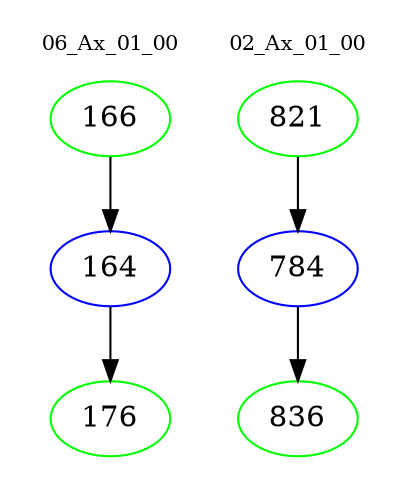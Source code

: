 digraph{
subgraph cluster_0 {
color = white
label = "06_Ax_01_00";
fontsize=10;
T0_166 [label="166", color="green"]
T0_166 -> T0_164 [color="black"]
T0_164 [label="164", color="blue"]
T0_164 -> T0_176 [color="black"]
T0_176 [label="176", color="green"]
}
subgraph cluster_1 {
color = white
label = "02_Ax_01_00";
fontsize=10;
T1_821 [label="821", color="green"]
T1_821 -> T1_784 [color="black"]
T1_784 [label="784", color="blue"]
T1_784 -> T1_836 [color="black"]
T1_836 [label="836", color="green"]
}
}
